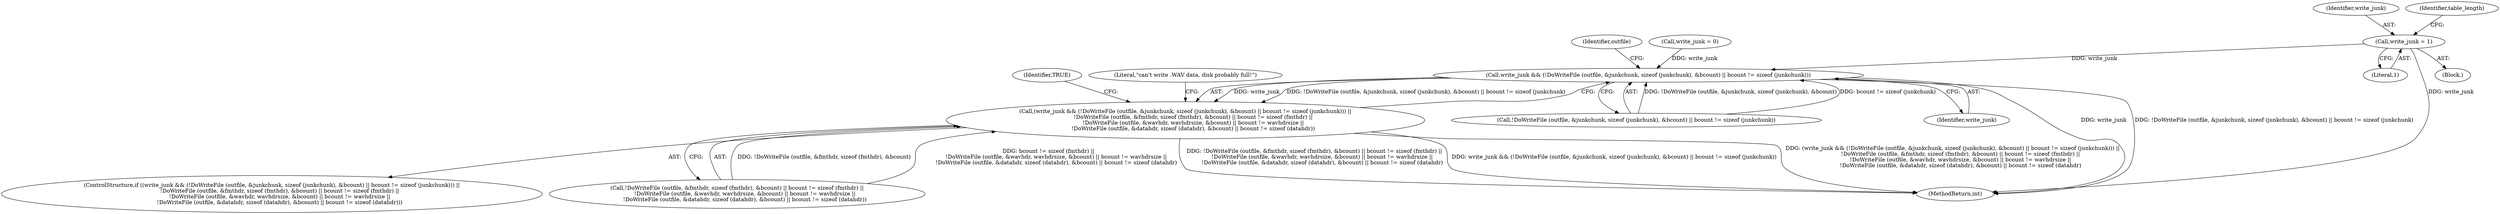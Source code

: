 digraph "0_WavPack_d5bf76b5a88d044a1be1d5656698e3ba737167e5_0@API" {
"1000113" [label="(Call,write_junk = 1)"];
"1000660" [label="(Call,write_junk && (!DoWriteFile (outfile, &junkchunk, sizeof (junkchunk), &bcount) || bcount != sizeof (junkchunk)))"];
"1000659" [label="(Call,(write_junk && (!DoWriteFile (outfile, &junkchunk, sizeof (junkchunk), &bcount) || bcount != sizeof (junkchunk))) ||\n         !DoWriteFile (outfile, &fmthdr, sizeof (fmthdr), &bcount) || bcount != sizeof (fmthdr) ||\n         !DoWriteFile (outfile, &wavhdr, wavhdrsize, &bcount) || bcount != wavhdrsize ||\n         !DoWriteFile (outfile, &datahdr, sizeof (datahdr), &bcount) || bcount != sizeof (datahdr))"];
"1000679" [label="(Identifier,outfile)"];
"1000113" [label="(Call,write_junk = 1)"];
"1000724" [label="(Identifier,TRUE)"];
"1000676" [label="(Call,!DoWriteFile (outfile, &fmthdr, sizeof (fmthdr), &bcount) || bcount != sizeof (fmthdr) ||\n         !DoWriteFile (outfile, &wavhdr, wavhdrsize, &bcount) || bcount != wavhdrsize ||\n         !DoWriteFile (outfile, &datahdr, sizeof (datahdr), &bcount) || bcount != sizeof (datahdr))"];
"1000115" [label="(Literal,1)"];
"1000662" [label="(Call,!DoWriteFile (outfile, &junkchunk, sizeof (junkchunk), &bcount) || bcount != sizeof (junkchunk))"];
"1000720" [label="(Literal,\"can't write .WAV data, disk probably full!\")"];
"1000658" [label="(ControlStructure,if ((write_junk && (!DoWriteFile (outfile, &junkchunk, sizeof (junkchunk), &bcount) || bcount != sizeof (junkchunk))) ||\n         !DoWriteFile (outfile, &fmthdr, sizeof (fmthdr), &bcount) || bcount != sizeof (fmthdr) ||\n         !DoWriteFile (outfile, &wavhdr, wavhdrsize, &bcount) || bcount != wavhdrsize ||\n         !DoWriteFile (outfile, &datahdr, sizeof (datahdr), &bcount) || bcount != sizeof (datahdr)))"];
"1000660" [label="(Call,write_junk && (!DoWriteFile (outfile, &junkchunk, sizeof (junkchunk), &bcount) || bcount != sizeof (junkchunk)))"];
"1000661" [label="(Identifier,write_junk)"];
"1000211" [label="(Call,write_junk = 0)"];
"1000659" [label="(Call,(write_junk && (!DoWriteFile (outfile, &junkchunk, sizeof (junkchunk), &bcount) || bcount != sizeof (junkchunk))) ||\n         !DoWriteFile (outfile, &fmthdr, sizeof (fmthdr), &bcount) || bcount != sizeof (fmthdr) ||\n         !DoWriteFile (outfile, &wavhdr, wavhdrsize, &bcount) || bcount != wavhdrsize ||\n         !DoWriteFile (outfile, &datahdr, sizeof (datahdr), &bcount) || bcount != sizeof (datahdr))"];
"1000725" [label="(MethodReturn,int)"];
"1000114" [label="(Identifier,write_junk)"];
"1000118" [label="(Identifier,table_length)"];
"1000107" [label="(Block,)"];
"1000113" -> "1000107"  [label="AST: "];
"1000113" -> "1000115"  [label="CFG: "];
"1000114" -> "1000113"  [label="AST: "];
"1000115" -> "1000113"  [label="AST: "];
"1000118" -> "1000113"  [label="CFG: "];
"1000113" -> "1000725"  [label="DDG: write_junk"];
"1000113" -> "1000660"  [label="DDG: write_junk"];
"1000660" -> "1000659"  [label="AST: "];
"1000660" -> "1000661"  [label="CFG: "];
"1000660" -> "1000662"  [label="CFG: "];
"1000661" -> "1000660"  [label="AST: "];
"1000662" -> "1000660"  [label="AST: "];
"1000679" -> "1000660"  [label="CFG: "];
"1000659" -> "1000660"  [label="CFG: "];
"1000660" -> "1000725"  [label="DDG: write_junk"];
"1000660" -> "1000725"  [label="DDG: !DoWriteFile (outfile, &junkchunk, sizeof (junkchunk), &bcount) || bcount != sizeof (junkchunk)"];
"1000660" -> "1000659"  [label="DDG: write_junk"];
"1000660" -> "1000659"  [label="DDG: !DoWriteFile (outfile, &junkchunk, sizeof (junkchunk), &bcount) || bcount != sizeof (junkchunk)"];
"1000211" -> "1000660"  [label="DDG: write_junk"];
"1000662" -> "1000660"  [label="DDG: !DoWriteFile (outfile, &junkchunk, sizeof (junkchunk), &bcount)"];
"1000662" -> "1000660"  [label="DDG: bcount != sizeof (junkchunk)"];
"1000659" -> "1000658"  [label="AST: "];
"1000659" -> "1000676"  [label="CFG: "];
"1000676" -> "1000659"  [label="AST: "];
"1000720" -> "1000659"  [label="CFG: "];
"1000724" -> "1000659"  [label="CFG: "];
"1000659" -> "1000725"  [label="DDG: !DoWriteFile (outfile, &fmthdr, sizeof (fmthdr), &bcount) || bcount != sizeof (fmthdr) ||\n         !DoWriteFile (outfile, &wavhdr, wavhdrsize, &bcount) || bcount != wavhdrsize ||\n         !DoWriteFile (outfile, &datahdr, sizeof (datahdr), &bcount) || bcount != sizeof (datahdr)"];
"1000659" -> "1000725"  [label="DDG: write_junk && (!DoWriteFile (outfile, &junkchunk, sizeof (junkchunk), &bcount) || bcount != sizeof (junkchunk))"];
"1000659" -> "1000725"  [label="DDG: (write_junk && (!DoWriteFile (outfile, &junkchunk, sizeof (junkchunk), &bcount) || bcount != sizeof (junkchunk))) ||\n         !DoWriteFile (outfile, &fmthdr, sizeof (fmthdr), &bcount) || bcount != sizeof (fmthdr) ||\n         !DoWriteFile (outfile, &wavhdr, wavhdrsize, &bcount) || bcount != wavhdrsize ||\n         !DoWriteFile (outfile, &datahdr, sizeof (datahdr), &bcount) || bcount != sizeof (datahdr)"];
"1000676" -> "1000659"  [label="DDG: !DoWriteFile (outfile, &fmthdr, sizeof (fmthdr), &bcount)"];
"1000676" -> "1000659"  [label="DDG: bcount != sizeof (fmthdr) ||\n         !DoWriteFile (outfile, &wavhdr, wavhdrsize, &bcount) || bcount != wavhdrsize ||\n         !DoWriteFile (outfile, &datahdr, sizeof (datahdr), &bcount) || bcount != sizeof (datahdr)"];
}
